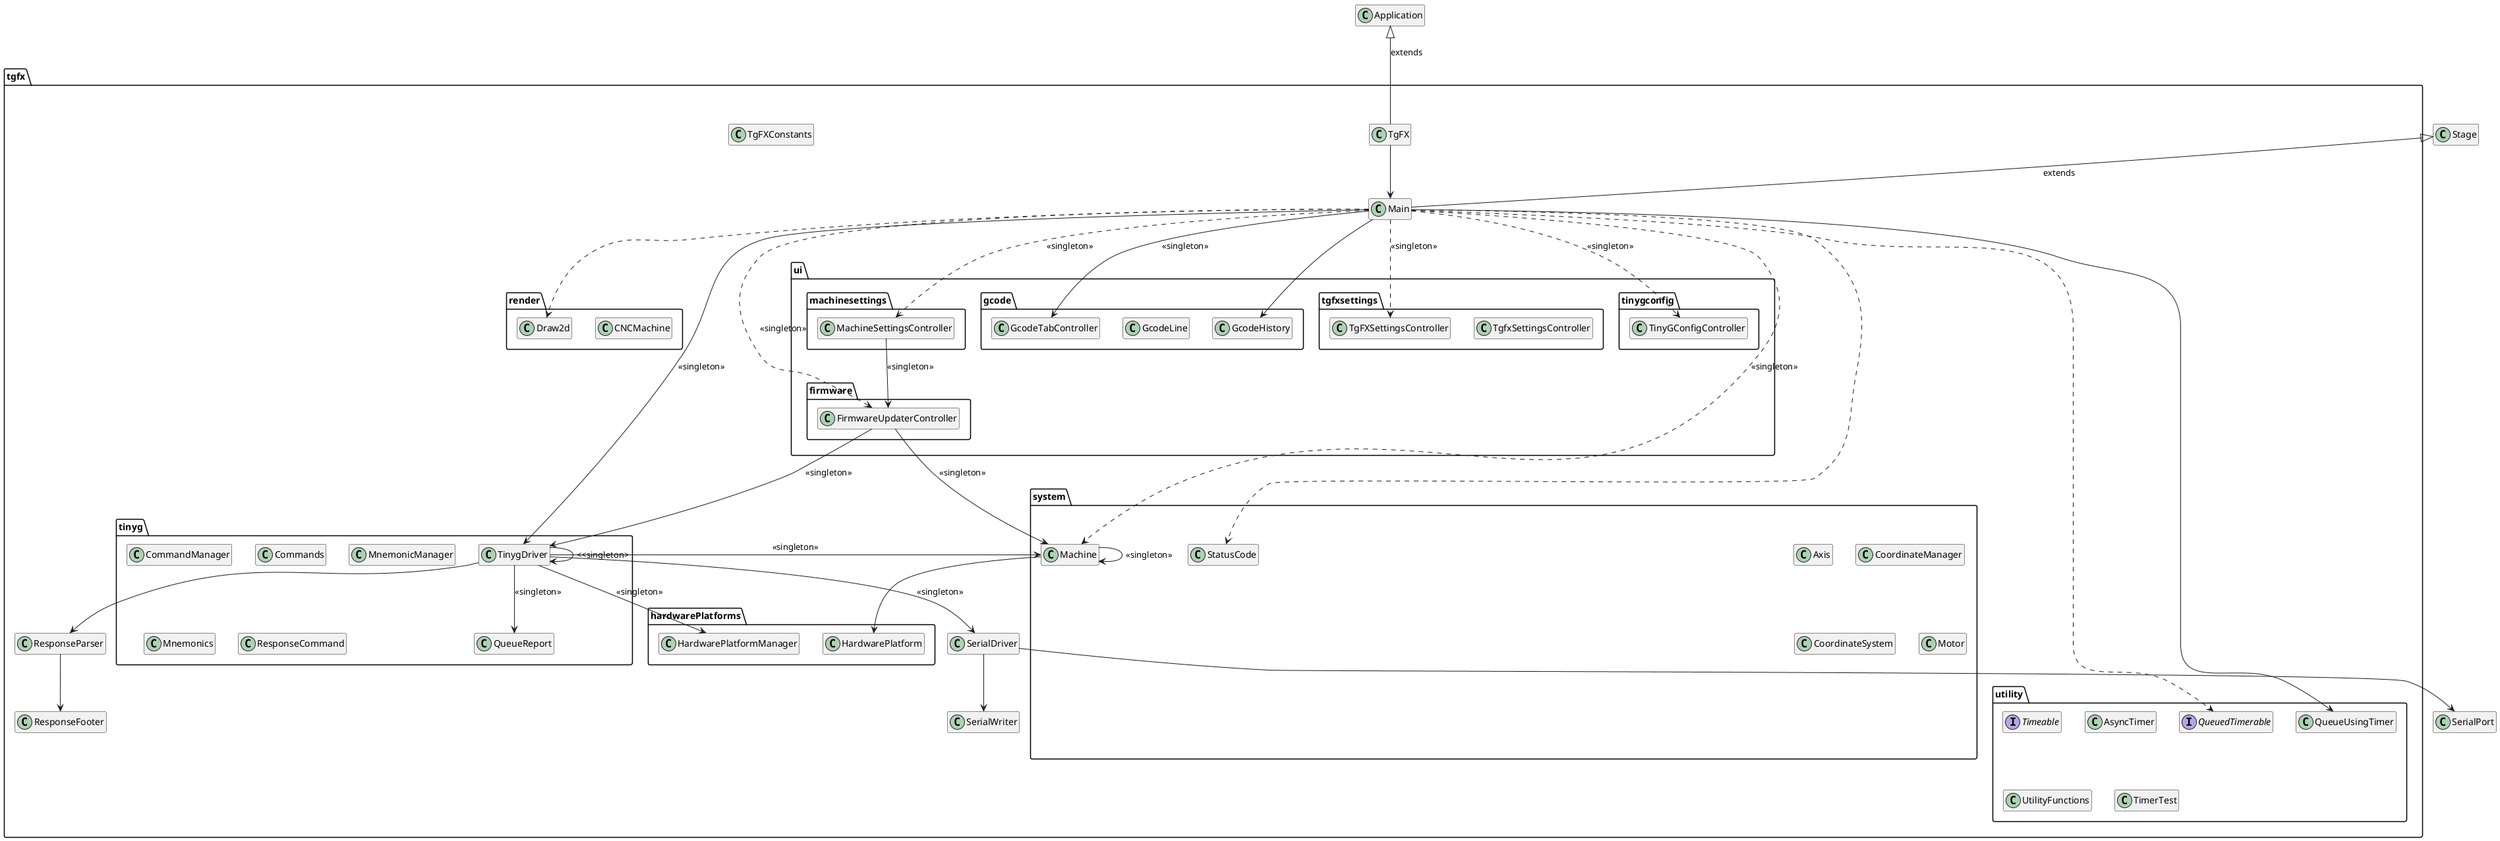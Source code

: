 @startuml

hide members

hide tgfx.system.enums
hide tgfx.external

class Application
class Stage


class tgfx.TgFX {
    + void start(Stage stage)
    + {static} void main(String[] args)
}

class tgfx.Main {
    - static StringProperty consoleText
    - TinygDriver DRIVER
    - GcodeHistory gcodeCommandHistory
    - QueueUsingTimer<String> connectionTimer
    - int oldRspLine
    - int delayValue
    - boolean buildChecked
    - GcodeTabController gcodeTabController
    - TabPane topTabPane
    - ChoiceBox<String> serialPorts
    - Button Connect
    VBox consoleVBox
    TextArea console
    TextField input
    - Label srMomo
    - Label srState
    - Label srBuild
    - Label srBuffer
    - Label srGcodeLine
    - Label srVer
    - Label srUnits
    - Label srCoord

    + Main()
    - void FXreScanSerial(ActionEvent event)
    - void handleConnect(ActionEvent event)
    - void gcodeProgramClicks(MouseEvent me)
    - void handleGuiRefresh()
    - void handleKeyPress(final InputEvent event)
    + void addToQueue(String message)
    + void initialize(URL url, ResourceBundle rb)
    + synchronized void update(Observable o, Object arg)
    + static void postConsoleMessage(String message)
    - void doTinyGConnectionTimeout()
    - void doTinyGUserMessage(String keyArgument) +
    - void doBuildOK()
    - void doStatusReport()
    - void doBuildError(String keyValue)
    - void reScanSerial()
    - void onConnectActions()
    - void onConnectActionsTwo()
    - void onDisconnectActions() +
}
class tgfx.ResponseFooter
class tgfx.ResponseParser
class tgfx.SerialDriver
class tgfx.SerialWriter
class tgfx.TgFXConstants {
    + {static} final int STAGE_MIN_WIDTH
    + {static} final int STAGE_MIN_HEIGHT
    + {static} final int CONNECTION_TIMEOUT
    + {static} final String CONNECTION_TIMEOUT_STRING
    + {static} final String FIRMWARE_UPDATE_URL
    + {static} final String OS
    + {static} final String PROMPT
    + {static} final String STAGE_FXML_MAIN
    + {static} final String ROUTING_STATUS_REPORT
    + {static} final String ROUTING_CMD_GET_AXIS_SETTINGS
    + {static} final String ROUTING_CMD_GET_MACHINE_SETTINGS
    + {static} final String ROUTING_CMD_GET_MOTOR_SETTINGS
    + {static} final String ROUTING_NETWORK_MESSAGE
    + {static} final String ROUTING_MACHINE_UPDATE
    + {static} final String ROUTING_TEXTMODE_REPORT
    + {static} final String ROUTING_BUFFER_UPDATE
    + {static} final String ROUTING_UPDATE_LINE_NUMBER
    + {static} final String ROUTING_BUILD_OK
    + {static} final String ROUTING_TINYG_USER_MESSAGE
    + {static} final String ROUTING_TINYG_CONNECTION_TIMEOUT
    + {static} final String ROUTING_BUILD_ERROR
    + {static} final String ROUTING_DISCONNECT
    + {static} final String ROUTING_RECONNECT
    + {static} final int SERIAL_DATA_RATE
    + {static} final boolean DISABLE_UI_CONNECTION_CHECK
    + {static} final String PATH
}




class tgfx.external.ConnectionHandler

class tgfx.external.SocketMonitor

class tgfx.hardwarePlatforms.HardwarePlatform
class tgfx.hardwarePlatforms.HardwarePlatformManager

class tgfx.render.CNCMachine
class tgfx.render.Draw2d

enum tgfx.system.enums.AxisMode {
    DISABLE
    INHIBITED
    RADIUS
    SLAVE_X
    SLAVE_Y
    SLAVE_Z
    SLAVE_XY
    SLAVE_XZ
    SLAVE_YZ
    SLAVE_XYZ
    UNKNOWN
}
enum tgfx.system.enums.AxisName {
    X
    Y
    Z
    A
    B
    C
}
enum tgfx.system.enums.AxisType{
    LINEAR
    ROTATIONAL
}
enum tgfx.system.enums.GcodeCoordinateSystem{
    G54
    G55
    G56
    G57
    G58
    G59
}
enum tgfx.system.enums.GcodeDistanceMode {
    ABSOLUTE
    INCREMENTAL
}
enum tgfx.system.enums.GcodePathControl {
    G61
    G61POINT1
    G64
}
enum tgfx.system.enums.GcodeSelectionPlane {
    G17
    G18
    G19
}

enum tgfx.system.enums.GcodeSelectPlane {
    XY
    XZ
    YZ
}
enum tgfx.system.enums.GcodeUnitMode {
    INCHES
    MM
}
enum tgfx.system.enums.MachineState {
    RESET
    CYCLE
    STOP
    END
    RUN
    HOLD
    HOMING
    PROBE
    JOG
}
enum tgfx.system.enums.MotionMode {
    TRAVERSE
    FEED
    CW_ARC
    CCW_ARC
    CANCEL
}
enum tgfx.system.enums.SwitchMode {
    DISABLED
    HOMING_ONLY
    LIMIT_ONLY
    HOMING_AND_LIMIT
}

class tgfx.system.Axis {
    - {static} final DecimalFormat decimalFormat
    - {static} final DecimalFormat decimalFormatJunctionDeviation
    - {static} final DecimalFormat decimalFormatMaximumJerk
    - List<Motor> motors
    - String currentAxisJsonObject
    - AxisType axisType
    - String axisName
    - double machine_position
    - SimpleDoubleProperty machinePosition
    - SimpleDoubleProperty workPosition
    - AxisMode axisMode
    - double feedRateMaximum
    - double velocityMaximum
    - SimpleDoubleProperty travelMaximum
    - double jerkMaximum
    - double junctionDeviation
    - SwitchMode maxSwitchMode
    - SwitchMode minSwitchMode
    - SimpleBooleanProperty homed
    - SimpleDoubleProperty offset
    - double searchVelocity
    - float latchVelocity
    - double latchBackoff
    - double zeroBackoff
    - double jerkHomingMaximum
    - double radius

    + String getCurrentAxisJsonObject()
    + void setCurrentAxisJsonObject(String currentAxisJsonObject)
    + Axis(AxisName axisName, AxisType axisType, AxisMode axisMode)
    + void setAxisCommand(String cmd, String value)
    + String getAxisName()
    - void setAxisName(String axisName)
    - void setAxisType(AxisType axisType)
    + AxisType getAxisType()
    + AxisMode getAxisMode()
    - void setAxisMode(int axMode)
    + double getVelocityMaximum()
    - void setVelocityMaximum(double velocityMaximum)
    + double getFeedRateMaximum()
    - void setFeedRateMaximum(float feedRateMaximum)
    + SimpleDoubleProperty getTravelMaxSimple()
    + double getTravelMaximum()
    - void setTravelMaximum(float travelMaximum)
    + double getJerkMaximum()
    - void setJerkMaximum(double jerkMaximum)
    + double getJerkHomingMaximum()
    + void setJerkHomingMaximum(double jerkHomingMaximum)
    + double getJunctionDeviation()
    - void setJunctionDeviation(float junctionDevation)
    + SwitchMode getMaxSwitchMode()
    - void setMaxSwitchMode(int maxSwitchMode)
    + SwitchMode getMinSwitchMode()
    - void setMinSwitchMode(int minSwitchMode)
    + double getSearchVelocity()
    - void setSearchVelocity(double searchVelocity)
    - void setLatchVelocity(float latchVelocity)
    + float getLatchVelocity()
    + double getLatchBackoff()
    - void setLatchBackoff(float latchBackoff)
    + double getZeroBackoff()
    - void setZeroBackoff(float zeroBackoff)
    + double getRadius()
    - void setRadius(double radius)
    + void setMotorCommand(String cmd, String value)
    + SimpleDoubleProperty getWorkPosition()
    + void setWorkPosition(double workPosition)
    + SimpleDoubleProperty getMachinePositionSimple()
    + void setMachinePosition(double machinePosition)
    + double getMachinePosition()
    + void setMachinePosition(float machinePosition)
    + SimpleDoubleProperty getOffset()
    + void setOffset(double offset)
    + List<Motor> getMotors()
    + void addMotor(Motor motor)
    + void setMotors(List<Motor> motors)
    - double formatDoubleValue(double val)
    - double formatJunctionDeviation(double val)
    - double formatJerkMaximum(double val)
    - float formatFloatValue(float val)
    + void applyJsonSystemSetting(ResponseCommand rc)
    + void applyJsonSystemSetting(JSONObject js, String parent)
    - void _applyJsonSystemSetting(ResponseCommand rc)
}
class tgfx.system.CoordinateManager {
    - GcodeCoordinateSystem currentGcodeCoordinateSystem
    - ArrayList<GcodeCoordinateSystem> coordinateSystems

    GcodeCoordinateManager()
    + GcodeCoordinateSystem getCurrentGcodeCoordinateSystem()
    + StringProperty getCurrentGcodeCoordinateSystemName()
    void setCurrentGcodeCoordinateSystem(int gcu)
    - void setCurrentGcodeCoordinateSystem(String gcu)
    + void setCurrentGcodeCoordinateSystem(GcodeCoordinateSystem currentGcodeCoordinateSystem)
}
class tgfx.system.CoordinateSystem{
    - StringProperty coordinateSystemName
    - int coordinateNumber
    - int coordinateNumberTgFormat
    - double xOffset
    - double yOffset
    - double zOffset
    - double aOffset
    - double bOffset
    - double cOffset

    + GcodeCoordinateSystem()
    + GcodeCoordinateSystem(String coordinateName)
    + StringProperty getGcodeCoordinateSystemProperty()
    + int getCoordinateNumberMnemonic()
    + void setCoordinateNumberMnemonic(int coordinateNumber)
    + int getCoordinateNumberByTgFormat()
    + void setCoordinateNumberTgFormat(int coordinateNumberTgFormat)
    + void setCoordinateNumber(int number)
    + String getCoordinate()
    + void setCoordinate(String coordinate)
    + double getxOffset()
    + void setxOffset(double xOffset)
    + double getyOffset()
    + void setyOffset(double yOffset)
    + double getzOffset()
    + void setzOffset(double zOffset)
    + double getaOffset()
    + void setaOffset(double aOffset)
    + double getbOffset()
    + void setbOffset(double bOffset)
    + double getcOffset()
    + void setcOffset(double cOffset)
}
class tgfx.system.Machine {
    - {static} Machine machineInstance
    - HardwarePlatform hardwarePlatform
    - SimpleDoubleProperty longestTravelAxisValue
    - SimpleIntegerProperty xjoggingIncrement
    - SimpleIntegerProperty yjoggingIncrement
    - SimpleIntegerProperty zjoggingIncrement
    - SimpleIntegerProperty ajoggingIncrement
    - StringProperty hardwareId
    - StringProperty hardwareVersion
    - StringProperty firmwareVersion
    - SimpleDoubleProperty firmwareBuild
    - SimpleStringProperty machineState
    - SimpleStringProperty motionMode
    + SimpleDoubleProperty velocity
    - StringProperty gcodeUnitMode
    + SimpleDoubleProperty gcodeUnitDivision
    - int switchType
    - int statusReportInterval
    - GcodeSelectPlane gcodeSelectPlane
    - GcodeCoordinateSystem gcodeCoordinateSystem
    - GcodePathControl gcodePathControl
    - GcodeDistanceMode gcodeDistanceMode
    - float junctionAcceleration
    - float minLineSegment
    - float minArcSegment
    - double minSegmentTime
    - boolean enableAcceleration
    - boolean enableCrOnTx
    - boolean enableEcho
    - boolean enableXonXoff
    - boolean enableHashcode
    - final List<Motor> motors
    - final List<Axis> axis
    - List<GcodeCoordinateSystem> gcodeCoordinateSystems
    - GcodeCoordinateManager coordinateManager
    - SimpleStringProperty coordinateSystem
    - SimpleIntegerProperty lineNumber
    - String lastMessage
    - String machineName

    - Machine()
    + static Machine getInstance()
    + HardwarePlatform getHardwarePlatform()
    + void setHardwarePlatform(HardwarePlatform hardwarePlatform)
    + GcodeCoordinateManager getGcodeCoordinateManager()
    + String getLastMessage()
    + void setLastMessage(String lastMessage)
    + StringProperty getHardwareId()
    + void setHardwareId(String hardwareId)
    + StringProperty getHardwareVersion()
    + void setHardwareVersion(String hardwareVersion)
    + int getSwitchType()
    - void setSwitchType(int swType)
    + String getSwitchTypeAsString()
    + double getLongestTravelAxisValue()
    + void setLongestTravelAxisValue(double value)
    + GcodeDistanceMode getGcodeDistanceMode()
    - void setGcodeDistanceMode(String gdm)
    - void setGcodeDistanceMode(int gdm)
    + GcodeSelectPlane getGcodeSelectPlane()
    - void setGcodeSelectPlane(String gsp)
    - void setGcodeSelectPlane(int gsp)
    + void setGcodeSelectPlane(GcodeSelectPlane gcodeSelectPlane)
    + GcodePathControl getGcodePathControl()
    - void setGcodePathControl(String gpc)
    - void setGcodePathControl(int gpc)
    + boolean isEnableCrOnTx()
    + void setEnableCrOnTx(boolean enableCrOnTx)
    + boolean isEnableHashcode()
    + void setEnableHashcode(boolean enableHashcode)
    + float getJunctionAcceleration()
    + void setJunctionAcceleration(float junctionAcceleration)
    + List<Motor> getMotors()
    + int getNumberOfMotors()
    + String getMachineName()
    + void setMachineName(String machineName)
    + StringProperty getGcodeUnitMode()
    + int getGcodeUnitModeAsInt()
    + void setGcodeUnits(String gcu)
    - void setGcodeUnits(int unitMode)
    + SimpleStringProperty getMotionMode()
    + void setMotionMode(int mode)
    + int getStatusReportInterval()
    + void setStatusReportInterval(int statusReportInterval)
    + boolean isEnableAcceleration()
    + void setEnableAcceleration(boolean enableAcceleration)
    + boolean isEnableEcho()
    - void setEnableEcho(boolean enableEcho)
    + boolean isEnableXonXoff()
    - void setEnableXonXoff(boolean enableXonXoff)
    + SimpleDoubleProperty getFirmwareBuild()
    + double getFirmwareBuildVersion()
    + void setFirmwareBuild(double firmware_build) throws JSONException
    + StringProperty getFirmwareVersion()
    + void setFirmwareVersion(String fv)
    + int getLineNumber()
    + SimpleIntegerProperty getLineNumberSimple()
    + void setLineNumber(int lineNumber)
    + SimpleStringProperty getCoordinateSystem()
    + GcodeCoordinateSystem getCoordinateSystemByName(String name)
    + GcodeCoordinateSystem getCoordinateSystemByNumberMnemonic(int number)
    + GcodeCoordinateSystem getCoordinateSystemByTgNumber(int number)
    + SimpleStringProperty getMachineState()
    + void setMachineState(int state)
    + float getMinArcSegment()
    + void setMinArcSegment(float minArcSegment)
    + float getMinLineSegment()
    + void setMinLineSegment(float minLineSegment)
    + double getMinSegmentTime()
    + void setMinSegmentTime(double minSegmentTime)
    + Double getVelocity()
    + void setVelocity(double vel)
    + double getJoggingIncrementByAxis(String _axisName)
    + List<Axis> getAllAxis()
    List<Axis> getAllLinearAxis()
    - Axis getAxisByName(char c)
    + Axis getAxisByName(String name)
    + Motor getMotorByNumber(String m)
    + Motor getMotorByNumber(int i)
    + int getMotorAxis(Motor m)
    + void setMotorAxis(int motorNumber, int x)
    + void applyJsonStatusReport(ResponseCommand rc)
    + void applyJsonSystemSetting(JSONObject js, String parent)

}
class tgfx.system.Motor {
    - String currentMotorJsonObject
    - int idNumber
    - int mapToAxis
    - float stepAngle
    - float travelPerRevolution
    - int microsteps
    - boolean polarity
    - boolean powerManagement

    + Motor(int id)
    + String getCurrentMotorJsonObject()
    + void setCurrentMotorJsonObject(String currentMotorJsonObject)
    + int isPolarityInt()
    + int isPowerManagementInt()
    + int getIdNumber()
    + void setIdNumber(int idNumber)
    + int getMapToAxis()
    + void setMapToAxis(int m)
    + int getMicrosteps()
    + void setMicrosteps(int microsteps)
    - boolean isPolarity()
    + void setPolarity(boolean polarity)
    - void setPolarity(int polarity)
    - boolean isPowerManagement()
    + void setPowerManagement(boolean powerManagement)
    - void setPowerManagement(int power_management)
    + float getStepAngle()
    - void setStepAngle(float stepAngle)
    + float getTravelPerRevolution()
    - void setTravelPerRevolution(float travel_per_revolution)
    + void applyJsonSystemSetting(JSONObject js, String parent)
}
class tgfx.system.StatusCode {
    - int statusNumber
    - String message
    - String statusType

    + StatusCode(int sn, String msg, String type)
    + String getStatusType()
    + int getStatusNumber()
    + String getMessage()
}

class tgfx.tinyg.CommandManager
class tgfx.tinyg.Commands
class tgfx.tinyg.MnemonicManager
class tgfx.tinyg.Mnemonics
class tgfx.tinyg.QueueReport
class tgfx.tinyg.ResponseCommand
class tgfx.tinyg.TinygDriver

class tgfx.ui.firmware.FirmwareUpdaterController {
    - {static} TinygDriver DRIVER
    - {static} Machine MACHINE
    - {static} Label firmwareVersion
    - Label hwVersion
    - Label buildNumb
    - Label hardwareId
    - Label latestFirmwareBuild
    - Label currentFirmwareVersionLabel
    - {static} Button handleUpdateFirmware
    - {static} String avrdudePath
    - {static} String avrconfigPath
    - SimpleDoubleProperty _currentVersionString
    {static} HashMap<String, String> platformSetup

    - {static} Task updateFirmware()
    - {static} void toggleUpdateFirmwareButton(boolean choice)
    + {static} void handleUpdateFirmware(ActionEvent event)
    - void checkFirmwareUpdate(ActionEvent event)
    + void initialize(URL url, ResourceBundle rb)
    - {static} void enterBootloaderMode()
}
class tgfx.ui.gcode.GcodeHistory
class tgfx.ui.gcode.GcodeLine
class tgfx.ui.gcode.GcodeTabController
class tgfx.ui.machinesettings.MachineSettingsController
class tgfx.ui.tgfxsettings.TgfxSettingsController
class tgfx.ui.tinygconfig.TinyGConfigController

interface tgfx.utility.QueuedTimerable
interface tgfx.utility.Timeable
class tgfx.utility.AsyncTimer
class tgfx.utility.QueueUsingTimer
class tgfx.utility.UtilityFunctions
class tgfx.utility.TimerTest


Application <|-- tgfx.TgFX  : extends
Stage <|-- tgfx.Main  : extends

tgfx.TgFX --> tgfx.Main

tgfx.ResponseParser --> tgfx.ResponseFooter

tgfx.Main --> tgfx.tinyg.TinygDriver : <<singleton>>
tgfx.Main --> tgfx.ui.gcode.GcodeHistory
tgfx.Main --> tgfx.utility.QueueUsingTimer
tgfx.Main ..> tgfx.system.Machine : <<singleton>>
tgfx.Main ..> tgfx.system.StatusCode
tgfx.Main ..> tgfx.render.Draw2d
tgfx.Main ..> tgfx.utility.QueuedTimerable
tgfx.Main --> tgfx.ui.gcode.GcodeTabController : <<singleton>>
tgfx.Main ..> tgfx.ui.tinygconfig.TinyGConfigController : <<singleton>>
tgfx.Main ..> tgfx.ui.firmware.FirmwareUpdaterController : <<singleton>>
tgfx.Main ..> tgfx.ui.machinesettings.MachineSettingsController : <<singleton>>
tgfx.Main ..> tgfx.ui.tgfxsettings.TgFXSettingsController : <<singleton>>

tgfx.SerialDriver --> tgfx.SerialWriter
tgfx.SerialDriver --> SerialPort

tgfx.tinyg.TinygDriver --> tgfx.ResponseParser

tgfx.tinyg.TinygDriver --> tgfx.tinyg.TinygDriver : <<singleton>
tgfx.tinyg.TinygDriver --> tgfx.hardwarePlatforms.HardwarePlatformManager : <<singleton>>
tgfx.tinyg.TinygDriver --> tgfx.SerialDriver : <<singleton>>
tgfx.tinyg.TinygDriver --> tgfx.tinyg.QueueReport : <<singleton>>
tgfx.tinyg.TinygDriver --> tgfx.system.Machine : <<singleton>>

tgfx.system.Machine --> tgfx.system.Machine : <<singleton>>

tgfx.system.Machine --> tgfx.hardwarePlatforms.HardwarePlatform

tgfx.ui.firmware.FirmwareUpdaterController --> tgfx.tinyg.TinygDriver : <<singleton>>
tgfx.ui.firmware.FirmwareUpdaterController --> tgfx.system.Machine : <<singleton>>

tgfx.ui.machinesettings.MachineSettingsController --> tgfx.ui.firmware.FirmwareUpdaterController : <<singleton>>

@enduml